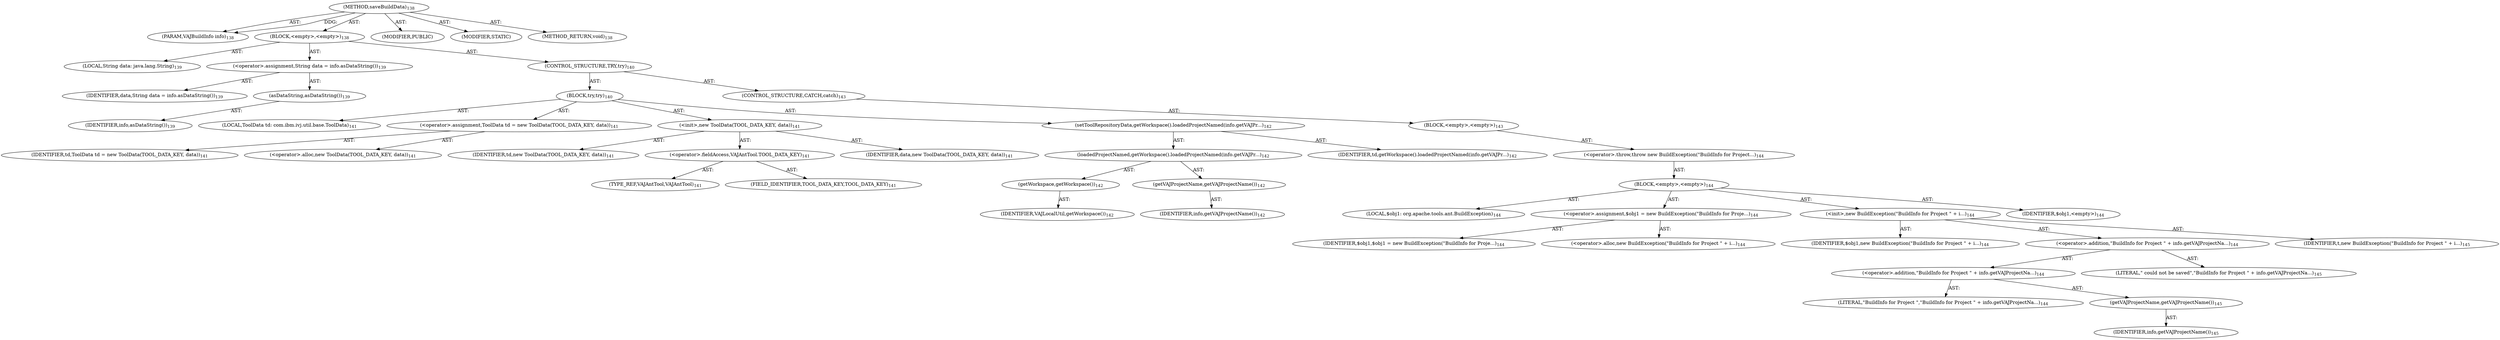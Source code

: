 digraph "saveBuildData" {  
"111669149698" [label = <(METHOD,saveBuildData)<SUB>138</SUB>> ]
"115964116994" [label = <(PARAM,VAJBuildInfo info)<SUB>138</SUB>> ]
"25769803787" [label = <(BLOCK,&lt;empty&gt;,&lt;empty&gt;)<SUB>138</SUB>> ]
"94489280520" [label = <(LOCAL,String data: java.lang.String)<SUB>139</SUB>> ]
"30064771115" [label = <(&lt;operator&gt;.assignment,String data = info.asDataString())<SUB>139</SUB>> ]
"68719476771" [label = <(IDENTIFIER,data,String data = info.asDataString())<SUB>139</SUB>> ]
"30064771116" [label = <(asDataString,asDataString())<SUB>139</SUB>> ]
"68719476772" [label = <(IDENTIFIER,info,asDataString())<SUB>139</SUB>> ]
"47244640264" [label = <(CONTROL_STRUCTURE,TRY,try)<SUB>140</SUB>> ]
"25769803788" [label = <(BLOCK,try,try)<SUB>140</SUB>> ]
"94489280521" [label = <(LOCAL,ToolData td: com.ibm.ivj.util.base.ToolData)<SUB>141</SUB>> ]
"30064771117" [label = <(&lt;operator&gt;.assignment,ToolData td = new ToolData(TOOL_DATA_KEY, data))<SUB>141</SUB>> ]
"68719476773" [label = <(IDENTIFIER,td,ToolData td = new ToolData(TOOL_DATA_KEY, data))<SUB>141</SUB>> ]
"30064771118" [label = <(&lt;operator&gt;.alloc,new ToolData(TOOL_DATA_KEY, data))<SUB>141</SUB>> ]
"30064771119" [label = <(&lt;init&gt;,new ToolData(TOOL_DATA_KEY, data))<SUB>141</SUB>> ]
"68719476774" [label = <(IDENTIFIER,td,new ToolData(TOOL_DATA_KEY, data))<SUB>141</SUB>> ]
"30064771120" [label = <(&lt;operator&gt;.fieldAccess,VAJAntTool.TOOL_DATA_KEY)<SUB>141</SUB>> ]
"180388626437" [label = <(TYPE_REF,VAJAntTool,VAJAntTool)<SUB>141</SUB>> ]
"55834574851" [label = <(FIELD_IDENTIFIER,TOOL_DATA_KEY,TOOL_DATA_KEY)<SUB>141</SUB>> ]
"68719476775" [label = <(IDENTIFIER,data,new ToolData(TOOL_DATA_KEY, data))<SUB>141</SUB>> ]
"30064771121" [label = <(setToolRepositoryData,getWorkspace().loadedProjectNamed(info.getVAJPr...)<SUB>142</SUB>> ]
"30064771122" [label = <(loadedProjectNamed,getWorkspace().loadedProjectNamed(info.getVAJPr...)<SUB>142</SUB>> ]
"30064771123" [label = <(getWorkspace,getWorkspace())<SUB>142</SUB>> ]
"68719476776" [label = <(IDENTIFIER,VAJLocalUtil,getWorkspace())<SUB>142</SUB>> ]
"30064771124" [label = <(getVAJProjectName,getVAJProjectName())<SUB>142</SUB>> ]
"68719476777" [label = <(IDENTIFIER,info,getVAJProjectName())<SUB>142</SUB>> ]
"68719476778" [label = <(IDENTIFIER,td,getWorkspace().loadedProjectNamed(info.getVAJPr...)<SUB>142</SUB>> ]
"47244640265" [label = <(CONTROL_STRUCTURE,CATCH,catch)<SUB>143</SUB>> ]
"25769803789" [label = <(BLOCK,&lt;empty&gt;,&lt;empty&gt;)<SUB>143</SUB>> ]
"30064771125" [label = <(&lt;operator&gt;.throw,throw new BuildException(&quot;BuildInfo for Project...)<SUB>144</SUB>> ]
"25769803790" [label = <(BLOCK,&lt;empty&gt;,&lt;empty&gt;)<SUB>144</SUB>> ]
"94489280522" [label = <(LOCAL,$obj1: org.apache.tools.ant.BuildException)<SUB>144</SUB>> ]
"30064771126" [label = <(&lt;operator&gt;.assignment,$obj1 = new BuildException(&quot;BuildInfo for Proje...)<SUB>144</SUB>> ]
"68719476779" [label = <(IDENTIFIER,$obj1,$obj1 = new BuildException(&quot;BuildInfo for Proje...)<SUB>144</SUB>> ]
"30064771127" [label = <(&lt;operator&gt;.alloc,new BuildException(&quot;BuildInfo for Project &quot; + i...)<SUB>144</SUB>> ]
"30064771128" [label = <(&lt;init&gt;,new BuildException(&quot;BuildInfo for Project &quot; + i...)<SUB>144</SUB>> ]
"68719476780" [label = <(IDENTIFIER,$obj1,new BuildException(&quot;BuildInfo for Project &quot; + i...)<SUB>144</SUB>> ]
"30064771129" [label = <(&lt;operator&gt;.addition,&quot;BuildInfo for Project &quot; + info.getVAJProjectNa...)<SUB>144</SUB>> ]
"30064771130" [label = <(&lt;operator&gt;.addition,&quot;BuildInfo for Project &quot; + info.getVAJProjectNa...)<SUB>144</SUB>> ]
"90194313222" [label = <(LITERAL,&quot;BuildInfo for Project &quot;,&quot;BuildInfo for Project &quot; + info.getVAJProjectNa...)<SUB>144</SUB>> ]
"30064771131" [label = <(getVAJProjectName,getVAJProjectName())<SUB>145</SUB>> ]
"68719476781" [label = <(IDENTIFIER,info,getVAJProjectName())<SUB>145</SUB>> ]
"90194313223" [label = <(LITERAL,&quot; could not be saved&quot;,&quot;BuildInfo for Project &quot; + info.getVAJProjectNa...)<SUB>145</SUB>> ]
"68719476782" [label = <(IDENTIFIER,t,new BuildException(&quot;BuildInfo for Project &quot; + i...)<SUB>145</SUB>> ]
"68719476783" [label = <(IDENTIFIER,$obj1,&lt;empty&gt;)<SUB>144</SUB>> ]
"133143986182" [label = <(MODIFIER,PUBLIC)> ]
"133143986183" [label = <(MODIFIER,STATIC)> ]
"128849018882" [label = <(METHOD_RETURN,void)<SUB>138</SUB>> ]
  "111669149698" -> "115964116994"  [ label = "AST: "] 
  "111669149698" -> "25769803787"  [ label = "AST: "] 
  "111669149698" -> "133143986182"  [ label = "AST: "] 
  "111669149698" -> "133143986183"  [ label = "AST: "] 
  "111669149698" -> "128849018882"  [ label = "AST: "] 
  "25769803787" -> "94489280520"  [ label = "AST: "] 
  "25769803787" -> "30064771115"  [ label = "AST: "] 
  "25769803787" -> "47244640264"  [ label = "AST: "] 
  "30064771115" -> "68719476771"  [ label = "AST: "] 
  "30064771115" -> "30064771116"  [ label = "AST: "] 
  "30064771116" -> "68719476772"  [ label = "AST: "] 
  "47244640264" -> "25769803788"  [ label = "AST: "] 
  "47244640264" -> "47244640265"  [ label = "AST: "] 
  "25769803788" -> "94489280521"  [ label = "AST: "] 
  "25769803788" -> "30064771117"  [ label = "AST: "] 
  "25769803788" -> "30064771119"  [ label = "AST: "] 
  "25769803788" -> "30064771121"  [ label = "AST: "] 
  "30064771117" -> "68719476773"  [ label = "AST: "] 
  "30064771117" -> "30064771118"  [ label = "AST: "] 
  "30064771119" -> "68719476774"  [ label = "AST: "] 
  "30064771119" -> "30064771120"  [ label = "AST: "] 
  "30064771119" -> "68719476775"  [ label = "AST: "] 
  "30064771120" -> "180388626437"  [ label = "AST: "] 
  "30064771120" -> "55834574851"  [ label = "AST: "] 
  "30064771121" -> "30064771122"  [ label = "AST: "] 
  "30064771121" -> "68719476778"  [ label = "AST: "] 
  "30064771122" -> "30064771123"  [ label = "AST: "] 
  "30064771122" -> "30064771124"  [ label = "AST: "] 
  "30064771123" -> "68719476776"  [ label = "AST: "] 
  "30064771124" -> "68719476777"  [ label = "AST: "] 
  "47244640265" -> "25769803789"  [ label = "AST: "] 
  "25769803789" -> "30064771125"  [ label = "AST: "] 
  "30064771125" -> "25769803790"  [ label = "AST: "] 
  "25769803790" -> "94489280522"  [ label = "AST: "] 
  "25769803790" -> "30064771126"  [ label = "AST: "] 
  "25769803790" -> "30064771128"  [ label = "AST: "] 
  "25769803790" -> "68719476783"  [ label = "AST: "] 
  "30064771126" -> "68719476779"  [ label = "AST: "] 
  "30064771126" -> "30064771127"  [ label = "AST: "] 
  "30064771128" -> "68719476780"  [ label = "AST: "] 
  "30064771128" -> "30064771129"  [ label = "AST: "] 
  "30064771128" -> "68719476782"  [ label = "AST: "] 
  "30064771129" -> "30064771130"  [ label = "AST: "] 
  "30064771129" -> "90194313223"  [ label = "AST: "] 
  "30064771130" -> "90194313222"  [ label = "AST: "] 
  "30064771130" -> "30064771131"  [ label = "AST: "] 
  "30064771131" -> "68719476781"  [ label = "AST: "] 
  "111669149698" -> "115964116994"  [ label = "DDG: "] 
}
